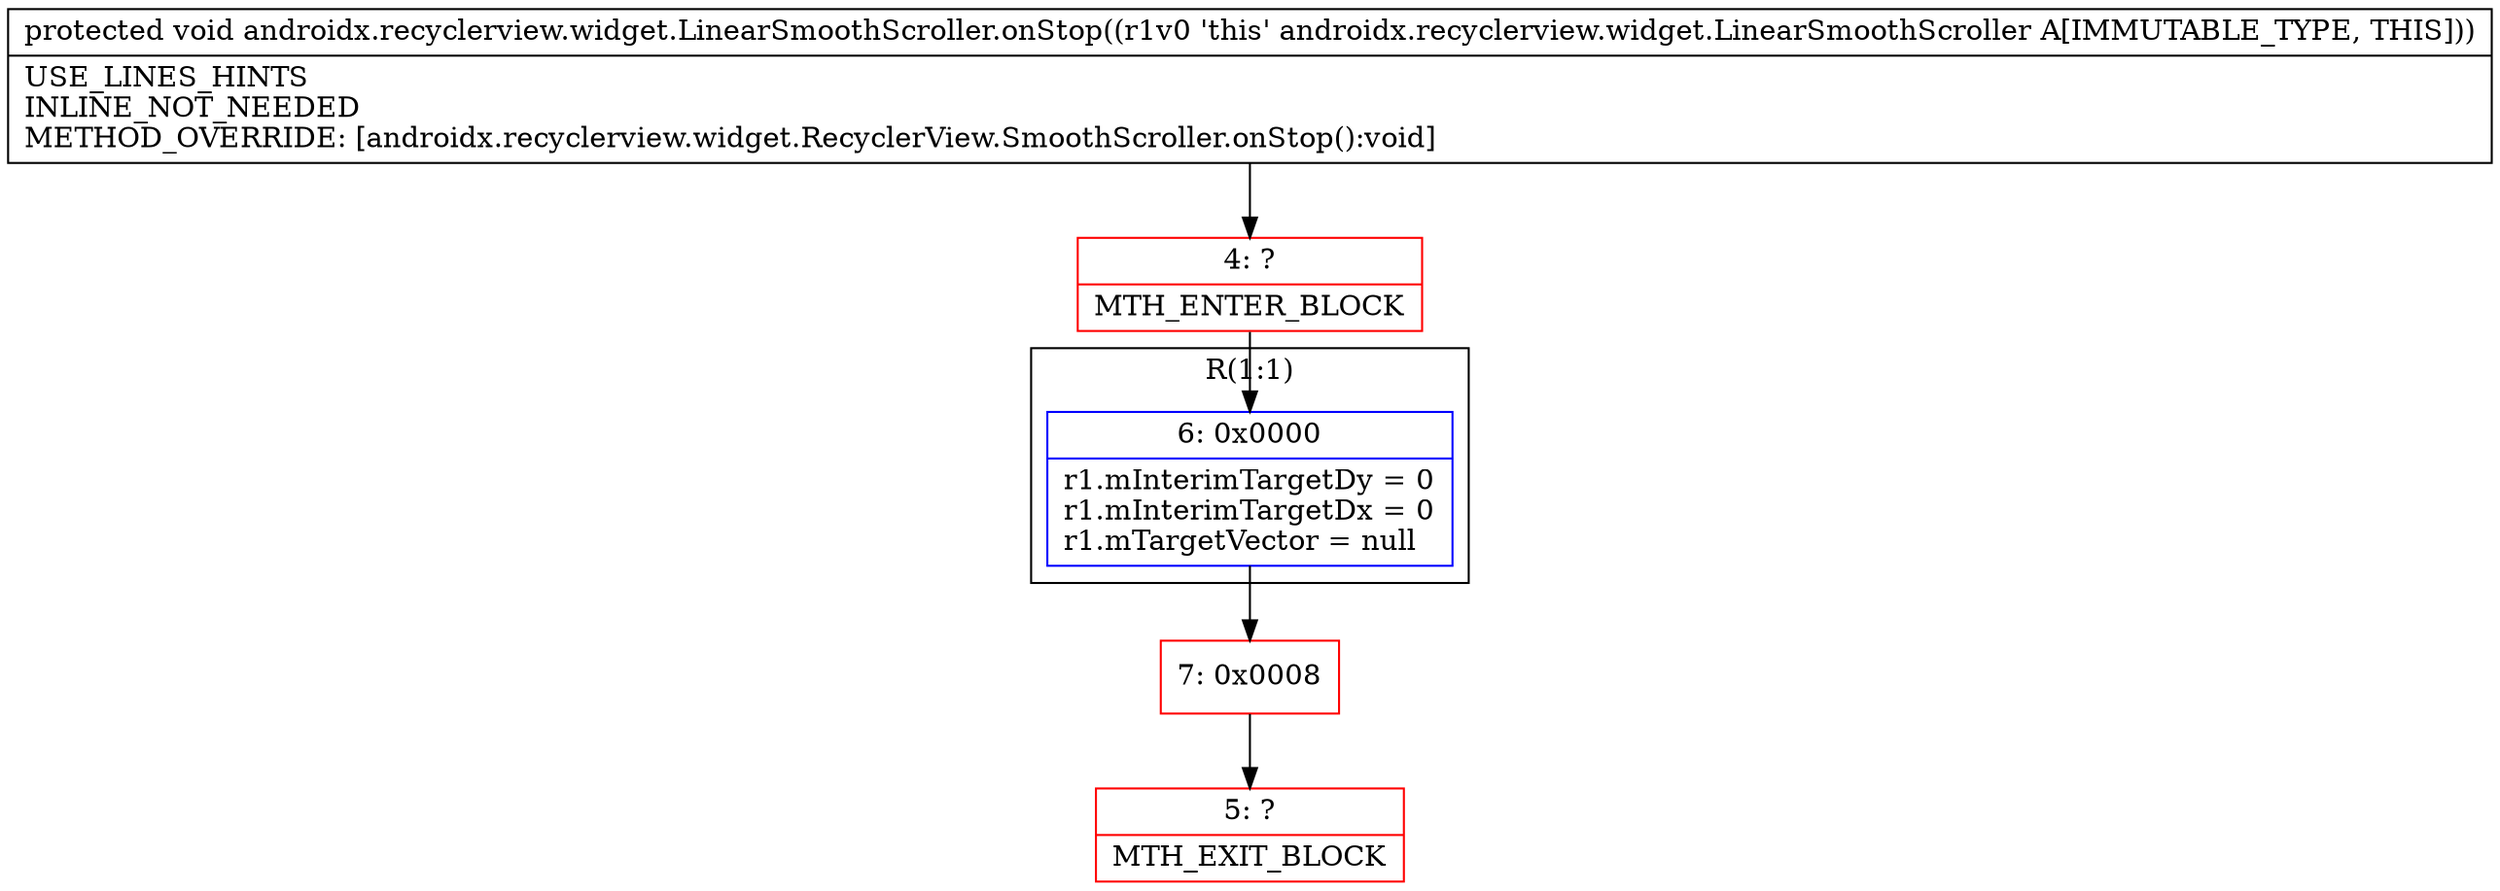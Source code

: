 digraph "CFG forandroidx.recyclerview.widget.LinearSmoothScroller.onStop()V" {
subgraph cluster_Region_1158453523 {
label = "R(1:1)";
node [shape=record,color=blue];
Node_6 [shape=record,label="{6\:\ 0x0000|r1.mInterimTargetDy = 0\lr1.mInterimTargetDx = 0\lr1.mTargetVector = null\l}"];
}
Node_4 [shape=record,color=red,label="{4\:\ ?|MTH_ENTER_BLOCK\l}"];
Node_7 [shape=record,color=red,label="{7\:\ 0x0008}"];
Node_5 [shape=record,color=red,label="{5\:\ ?|MTH_EXIT_BLOCK\l}"];
MethodNode[shape=record,label="{protected void androidx.recyclerview.widget.LinearSmoothScroller.onStop((r1v0 'this' androidx.recyclerview.widget.LinearSmoothScroller A[IMMUTABLE_TYPE, THIS]))  | USE_LINES_HINTS\lINLINE_NOT_NEEDED\lMETHOD_OVERRIDE: [androidx.recyclerview.widget.RecyclerView.SmoothScroller.onStop():void]\l}"];
MethodNode -> Node_4;Node_6 -> Node_7;
Node_4 -> Node_6;
Node_7 -> Node_5;
}

